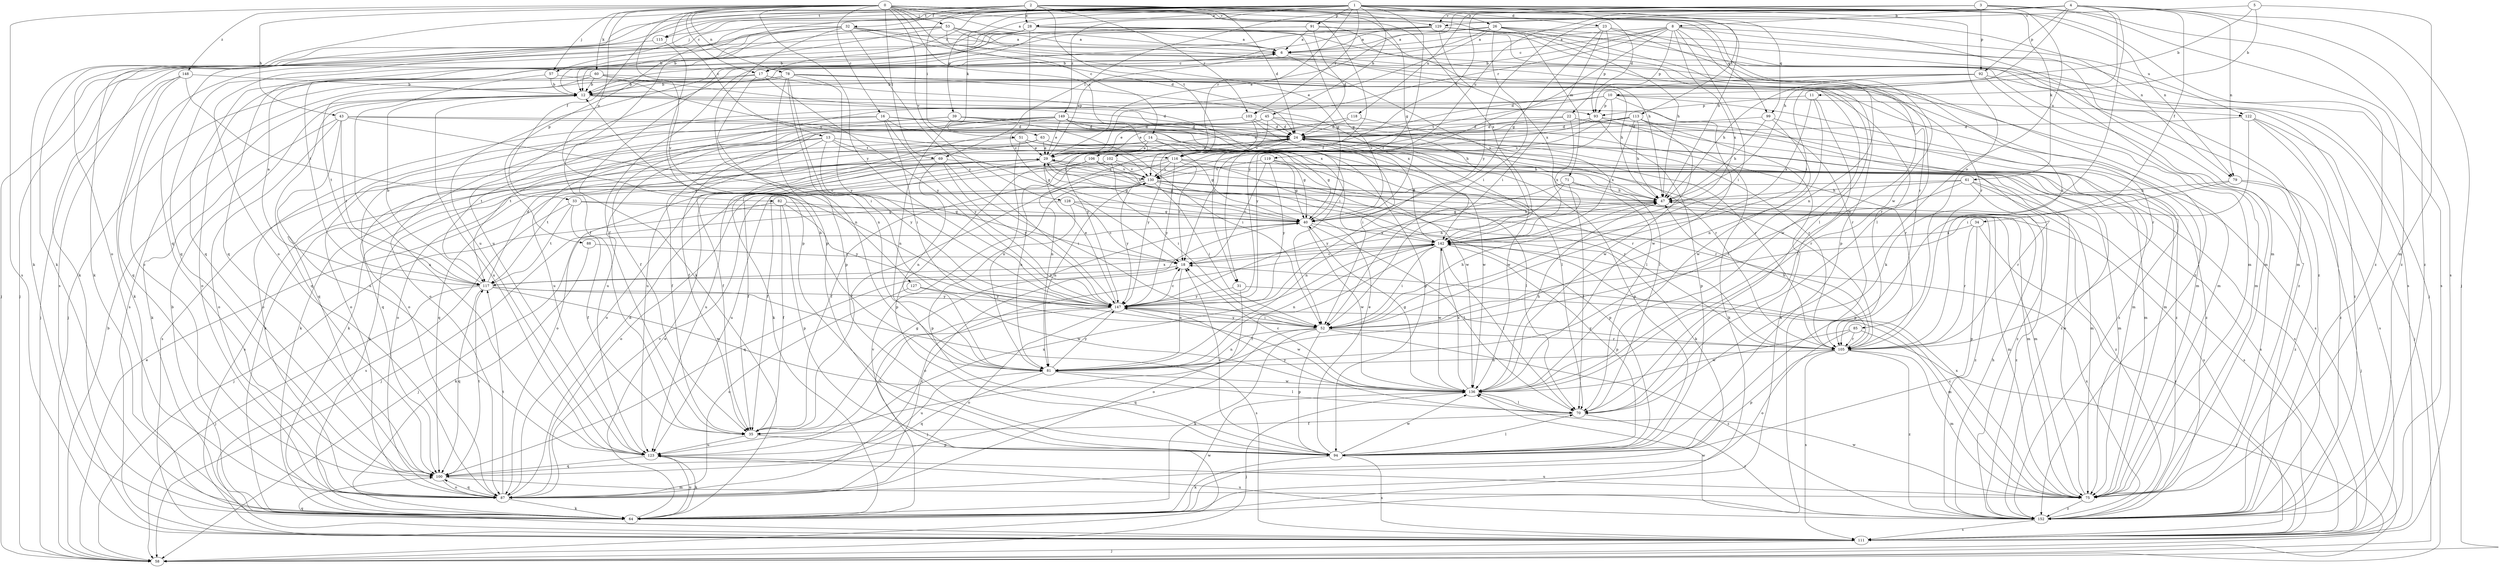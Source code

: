 strict digraph  {
0;
1;
2;
3;
4;
5;
6;
8;
10;
11;
12;
13;
14;
16;
17;
18;
22;
23;
24;
26;
28;
29;
31;
32;
33;
34;
35;
39;
40;
43;
45;
47;
51;
52;
53;
57;
58;
60;
61;
63;
64;
69;
70;
71;
75;
78;
79;
81;
82;
85;
87;
88;
91;
92;
93;
94;
99;
100;
102;
103;
105;
106;
111;
113;
115;
116;
117;
118;
119;
122;
123;
127;
128;
129;
130;
136;
142;
147;
148;
149;
152;
0 -> 6  [label=a];
0 -> 13  [label=c];
0 -> 14  [label=c];
0 -> 16  [label=c];
0 -> 17  [label=c];
0 -> 31  [label=f];
0 -> 43  [label=h];
0 -> 53  [label=j];
0 -> 57  [label=j];
0 -> 60  [label=k];
0 -> 69  [label=l];
0 -> 71  [label=m];
0 -> 75  [label=m];
0 -> 78  [label=n];
0 -> 82  [label=o];
0 -> 99  [label=q];
0 -> 106  [label=s];
0 -> 111  [label=s];
0 -> 127  [label=v];
0 -> 128  [label=v];
0 -> 129  [label=v];
0 -> 136  [label=w];
0 -> 142  [label=x];
0 -> 147  [label=y];
0 -> 148  [label=z];
1 -> 17  [label=c];
1 -> 22  [label=d];
1 -> 23  [label=d];
1 -> 26  [label=e];
1 -> 28  [label=e];
1 -> 31  [label=f];
1 -> 39  [label=g];
1 -> 45  [label=h];
1 -> 57  [label=j];
1 -> 61  [label=k];
1 -> 63  [label=k];
1 -> 64  [label=k];
1 -> 79  [label=n];
1 -> 85  [label=o];
1 -> 87  [label=o];
1 -> 88  [label=p];
1 -> 91  [label=p];
1 -> 102  [label=r];
1 -> 103  [label=r];
1 -> 113  [label=t];
1 -> 115  [label=t];
1 -> 149  [label=z];
1 -> 152  [label=z];
2 -> 24  [label=d];
2 -> 28  [label=e];
2 -> 32  [label=f];
2 -> 33  [label=f];
2 -> 40  [label=g];
2 -> 47  [label=h];
2 -> 51  [label=i];
2 -> 64  [label=k];
2 -> 79  [label=n];
2 -> 99  [label=q];
2 -> 100  [label=q];
2 -> 103  [label=r];
2 -> 115  [label=t];
2 -> 116  [label=t];
3 -> 69  [label=l];
3 -> 70  [label=l];
3 -> 87  [label=o];
3 -> 92  [label=p];
3 -> 111  [label=s];
3 -> 129  [label=v];
3 -> 152  [label=z];
4 -> 8  [label=b];
4 -> 29  [label=e];
4 -> 34  [label=f];
4 -> 47  [label=h];
4 -> 52  [label=i];
4 -> 58  [label=j];
4 -> 64  [label=k];
4 -> 79  [label=n];
4 -> 92  [label=p];
4 -> 116  [label=t];
4 -> 118  [label=u];
4 -> 119  [label=u];
4 -> 147  [label=y];
4 -> 152  [label=z];
5 -> 10  [label=b];
5 -> 11  [label=b];
5 -> 75  [label=m];
5 -> 129  [label=v];
6 -> 17  [label=c];
6 -> 142  [label=x];
6 -> 152  [label=z];
8 -> 6  [label=a];
8 -> 12  [label=b];
8 -> 17  [label=c];
8 -> 52  [label=i];
8 -> 75  [label=m];
8 -> 81  [label=n];
8 -> 93  [label=p];
8 -> 103  [label=r];
8 -> 122  [label=u];
8 -> 142  [label=x];
8 -> 147  [label=y];
10 -> 35  [label=f];
10 -> 87  [label=o];
10 -> 93  [label=p];
10 -> 105  [label=r];
10 -> 116  [label=t];
10 -> 122  [label=u];
10 -> 136  [label=w];
10 -> 147  [label=y];
11 -> 70  [label=l];
11 -> 81  [label=n];
11 -> 93  [label=p];
11 -> 142  [label=x];
12 -> 24  [label=d];
12 -> 93  [label=p];
12 -> 100  [label=q];
12 -> 105  [label=r];
12 -> 123  [label=u];
13 -> 35  [label=f];
13 -> 40  [label=g];
13 -> 47  [label=h];
13 -> 100  [label=q];
13 -> 111  [label=s];
13 -> 116  [label=t];
13 -> 147  [label=y];
14 -> 29  [label=e];
14 -> 40  [label=g];
14 -> 64  [label=k];
14 -> 87  [label=o];
14 -> 105  [label=r];
14 -> 152  [label=z];
16 -> 24  [label=d];
16 -> 47  [label=h];
16 -> 52  [label=i];
16 -> 75  [label=m];
16 -> 87  [label=o];
16 -> 100  [label=q];
16 -> 147  [label=y];
17 -> 12  [label=b];
17 -> 52  [label=i];
17 -> 58  [label=j];
17 -> 81  [label=n];
17 -> 147  [label=y];
18 -> 47  [label=h];
18 -> 81  [label=n];
18 -> 117  [label=t];
22 -> 24  [label=d];
22 -> 29  [label=e];
22 -> 111  [label=s];
22 -> 142  [label=x];
22 -> 152  [label=z];
23 -> 6  [label=a];
23 -> 40  [label=g];
23 -> 52  [label=i];
23 -> 70  [label=l];
23 -> 93  [label=p];
23 -> 152  [label=z];
24 -> 29  [label=e];
24 -> 75  [label=m];
24 -> 81  [label=n];
24 -> 87  [label=o];
24 -> 94  [label=p];
24 -> 105  [label=r];
24 -> 111  [label=s];
24 -> 136  [label=w];
24 -> 147  [label=y];
26 -> 6  [label=a];
26 -> 12  [label=b];
26 -> 29  [label=e];
26 -> 47  [label=h];
26 -> 52  [label=i];
26 -> 75  [label=m];
26 -> 100  [label=q];
26 -> 105  [label=r];
26 -> 111  [label=s];
28 -> 6  [label=a];
28 -> 12  [label=b];
28 -> 18  [label=c];
28 -> 40  [label=g];
28 -> 58  [label=j];
28 -> 100  [label=q];
28 -> 105  [label=r];
28 -> 111  [label=s];
28 -> 152  [label=z];
29 -> 6  [label=a];
29 -> 35  [label=f];
29 -> 40  [label=g];
29 -> 47  [label=h];
29 -> 87  [label=o];
29 -> 100  [label=q];
29 -> 105  [label=r];
29 -> 117  [label=t];
29 -> 130  [label=v];
31 -> 75  [label=m];
31 -> 87  [label=o];
31 -> 147  [label=y];
32 -> 6  [label=a];
32 -> 12  [label=b];
32 -> 24  [label=d];
32 -> 35  [label=f];
32 -> 64  [label=k];
32 -> 87  [label=o];
32 -> 94  [label=p];
32 -> 105  [label=r];
32 -> 147  [label=y];
33 -> 35  [label=f];
33 -> 40  [label=g];
33 -> 111  [label=s];
33 -> 117  [label=t];
33 -> 152  [label=z];
34 -> 94  [label=p];
34 -> 105  [label=r];
34 -> 111  [label=s];
34 -> 142  [label=x];
35 -> 40  [label=g];
35 -> 94  [label=p];
35 -> 123  [label=u];
39 -> 24  [label=d];
39 -> 52  [label=i];
39 -> 81  [label=n];
39 -> 87  [label=o];
39 -> 105  [label=r];
39 -> 117  [label=t];
40 -> 47  [label=h];
40 -> 58  [label=j];
40 -> 70  [label=l];
40 -> 100  [label=q];
40 -> 136  [label=w];
40 -> 142  [label=x];
43 -> 18  [label=c];
43 -> 24  [label=d];
43 -> 64  [label=k];
43 -> 87  [label=o];
43 -> 105  [label=r];
43 -> 117  [label=t];
43 -> 123  [label=u];
45 -> 24  [label=d];
45 -> 29  [label=e];
45 -> 64  [label=k];
45 -> 70  [label=l];
45 -> 105  [label=r];
45 -> 130  [label=v];
47 -> 40  [label=g];
47 -> 152  [label=z];
51 -> 29  [label=e];
51 -> 40  [label=g];
51 -> 64  [label=k];
51 -> 81  [label=n];
51 -> 136  [label=w];
52 -> 47  [label=h];
52 -> 64  [label=k];
52 -> 81  [label=n];
52 -> 94  [label=p];
52 -> 100  [label=q];
52 -> 105  [label=r];
52 -> 147  [label=y];
52 -> 152  [label=z];
53 -> 6  [label=a];
53 -> 12  [label=b];
53 -> 40  [label=g];
53 -> 58  [label=j];
53 -> 70  [label=l];
53 -> 75  [label=m];
53 -> 100  [label=q];
57 -> 12  [label=b];
57 -> 75  [label=m];
57 -> 123  [label=u];
58 -> 12  [label=b];
58 -> 29  [label=e];
60 -> 12  [label=b];
60 -> 87  [label=o];
60 -> 105  [label=r];
60 -> 117  [label=t];
60 -> 130  [label=v];
60 -> 142  [label=x];
61 -> 47  [label=h];
61 -> 52  [label=i];
61 -> 105  [label=r];
61 -> 111  [label=s];
61 -> 123  [label=u];
61 -> 152  [label=z];
63 -> 29  [label=e];
63 -> 35  [label=f];
63 -> 40  [label=g];
63 -> 64  [label=k];
63 -> 136  [label=w];
64 -> 12  [label=b];
64 -> 29  [label=e];
64 -> 123  [label=u];
64 -> 130  [label=v];
64 -> 136  [label=w];
69 -> 52  [label=i];
69 -> 64  [label=k];
69 -> 81  [label=n];
69 -> 111  [label=s];
69 -> 130  [label=v];
69 -> 147  [label=y];
70 -> 35  [label=f];
70 -> 147  [label=y];
70 -> 152  [label=z];
71 -> 47  [label=h];
71 -> 70  [label=l];
71 -> 75  [label=m];
71 -> 81  [label=n];
71 -> 147  [label=y];
75 -> 18  [label=c];
75 -> 29  [label=e];
75 -> 123  [label=u];
75 -> 136  [label=w];
75 -> 142  [label=x];
75 -> 152  [label=z];
78 -> 12  [label=b];
78 -> 47  [label=h];
78 -> 52  [label=i];
78 -> 75  [label=m];
78 -> 81  [label=n];
78 -> 94  [label=p];
78 -> 111  [label=s];
78 -> 136  [label=w];
78 -> 142  [label=x];
78 -> 147  [label=y];
79 -> 47  [label=h];
79 -> 58  [label=j];
79 -> 94  [label=p];
79 -> 152  [label=z];
81 -> 12  [label=b];
81 -> 70  [label=l];
81 -> 100  [label=q];
81 -> 123  [label=u];
81 -> 136  [label=w];
81 -> 147  [label=y];
82 -> 35  [label=f];
82 -> 40  [label=g];
82 -> 58  [label=j];
82 -> 94  [label=p];
82 -> 147  [label=y];
85 -> 58  [label=j];
85 -> 87  [label=o];
85 -> 105  [label=r];
85 -> 136  [label=w];
87 -> 18  [label=c];
87 -> 24  [label=d];
87 -> 64  [label=k];
87 -> 100  [label=q];
87 -> 117  [label=t];
87 -> 130  [label=v];
88 -> 18  [label=c];
88 -> 64  [label=k];
91 -> 6  [label=a];
91 -> 24  [label=d];
91 -> 47  [label=h];
91 -> 64  [label=k];
91 -> 94  [label=p];
91 -> 123  [label=u];
92 -> 12  [label=b];
92 -> 24  [label=d];
92 -> 47  [label=h];
92 -> 75  [label=m];
92 -> 152  [label=z];
93 -> 18  [label=c];
93 -> 24  [label=d];
93 -> 64  [label=k];
93 -> 75  [label=m];
93 -> 94  [label=p];
93 -> 130  [label=v];
94 -> 18  [label=c];
94 -> 29  [label=e];
94 -> 64  [label=k];
94 -> 70  [label=l];
94 -> 111  [label=s];
94 -> 136  [label=w];
99 -> 24  [label=d];
99 -> 47  [label=h];
99 -> 136  [label=w];
99 -> 152  [label=z];
100 -> 75  [label=m];
100 -> 87  [label=o];
100 -> 117  [label=t];
102 -> 35  [label=f];
102 -> 52  [label=i];
102 -> 81  [label=n];
102 -> 105  [label=r];
102 -> 130  [label=v];
103 -> 24  [label=d];
103 -> 52  [label=i];
103 -> 123  [label=u];
103 -> 147  [label=y];
105 -> 47  [label=h];
105 -> 75  [label=m];
105 -> 81  [label=n];
105 -> 94  [label=p];
105 -> 111  [label=s];
105 -> 147  [label=y];
105 -> 152  [label=z];
106 -> 35  [label=f];
106 -> 40  [label=g];
106 -> 94  [label=p];
106 -> 130  [label=v];
106 -> 152  [label=z];
111 -> 58  [label=j];
111 -> 100  [label=q];
113 -> 24  [label=d];
113 -> 47  [label=h];
113 -> 64  [label=k];
113 -> 123  [label=u];
113 -> 130  [label=v];
113 -> 136  [label=w];
113 -> 142  [label=x];
113 -> 152  [label=z];
115 -> 64  [label=k];
115 -> 94  [label=p];
116 -> 18  [label=c];
116 -> 35  [label=f];
116 -> 64  [label=k];
116 -> 75  [label=m];
116 -> 111  [label=s];
116 -> 123  [label=u];
116 -> 130  [label=v];
116 -> 147  [label=y];
117 -> 6  [label=a];
117 -> 12  [label=b];
117 -> 24  [label=d];
117 -> 58  [label=j];
117 -> 100  [label=q];
117 -> 111  [label=s];
117 -> 136  [label=w];
117 -> 142  [label=x];
117 -> 147  [label=y];
118 -> 24  [label=d];
118 -> 29  [label=e];
118 -> 70  [label=l];
119 -> 18  [label=c];
119 -> 40  [label=g];
119 -> 70  [label=l];
119 -> 75  [label=m];
119 -> 130  [label=v];
119 -> 147  [label=y];
122 -> 24  [label=d];
122 -> 52  [label=i];
122 -> 58  [label=j];
122 -> 111  [label=s];
122 -> 152  [label=z];
123 -> 64  [label=k];
123 -> 100  [label=q];
123 -> 142  [label=x];
127 -> 87  [label=o];
127 -> 136  [label=w];
127 -> 147  [label=y];
128 -> 18  [label=c];
128 -> 40  [label=g];
128 -> 58  [label=j];
128 -> 75  [label=m];
128 -> 94  [label=p];
129 -> 6  [label=a];
129 -> 35  [label=f];
129 -> 58  [label=j];
129 -> 111  [label=s];
129 -> 117  [label=t];
129 -> 123  [label=u];
129 -> 136  [label=w];
129 -> 142  [label=x];
130 -> 47  [label=h];
130 -> 52  [label=i];
130 -> 75  [label=m];
130 -> 81  [label=n];
130 -> 87  [label=o];
130 -> 94  [label=p];
130 -> 111  [label=s];
130 -> 147  [label=y];
136 -> 18  [label=c];
136 -> 40  [label=g];
136 -> 47  [label=h];
136 -> 58  [label=j];
136 -> 70  [label=l];
136 -> 142  [label=x];
142 -> 18  [label=c];
142 -> 24  [label=d];
142 -> 35  [label=f];
142 -> 52  [label=i];
142 -> 70  [label=l];
142 -> 81  [label=n];
142 -> 87  [label=o];
142 -> 94  [label=p];
142 -> 136  [label=w];
147 -> 18  [label=c];
147 -> 29  [label=e];
147 -> 52  [label=i];
147 -> 58  [label=j];
147 -> 87  [label=o];
147 -> 123  [label=u];
147 -> 136  [label=w];
148 -> 12  [label=b];
148 -> 58  [label=j];
148 -> 64  [label=k];
148 -> 100  [label=q];
148 -> 147  [label=y];
149 -> 24  [label=d];
149 -> 29  [label=e];
149 -> 35  [label=f];
149 -> 70  [label=l];
149 -> 87  [label=o];
149 -> 94  [label=p];
149 -> 105  [label=r];
149 -> 117  [label=t];
149 -> 123  [label=u];
152 -> 47  [label=h];
152 -> 111  [label=s];
152 -> 123  [label=u];
152 -> 136  [label=w];
152 -> 142  [label=x];
}
